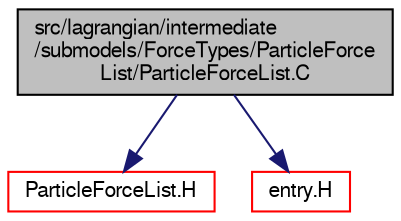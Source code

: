 digraph "src/lagrangian/intermediate/submodels/ForceTypes/ParticleForceList/ParticleForceList.C"
{
  bgcolor="transparent";
  edge [fontname="FreeSans",fontsize="10",labelfontname="FreeSans",labelfontsize="10"];
  node [fontname="FreeSans",fontsize="10",shape=record];
  Node0 [label="src/lagrangian/intermediate\l/submodels/ForceTypes/ParticleForce\lList/ParticleForceList.C",height=0.2,width=0.4,color="black", fillcolor="grey75", style="filled", fontcolor="black"];
  Node0 -> Node1 [color="midnightblue",fontsize="10",style="solid",fontname="FreeSans"];
  Node1 [label="ParticleForceList.H",height=0.2,width=0.4,color="red",URL="$a05618.html"];
  Node0 -> Node4 [color="midnightblue",fontsize="10",style="solid",fontname="FreeSans"];
  Node4 [label="entry.H",height=0.2,width=0.4,color="red",URL="$a08825.html"];
}
